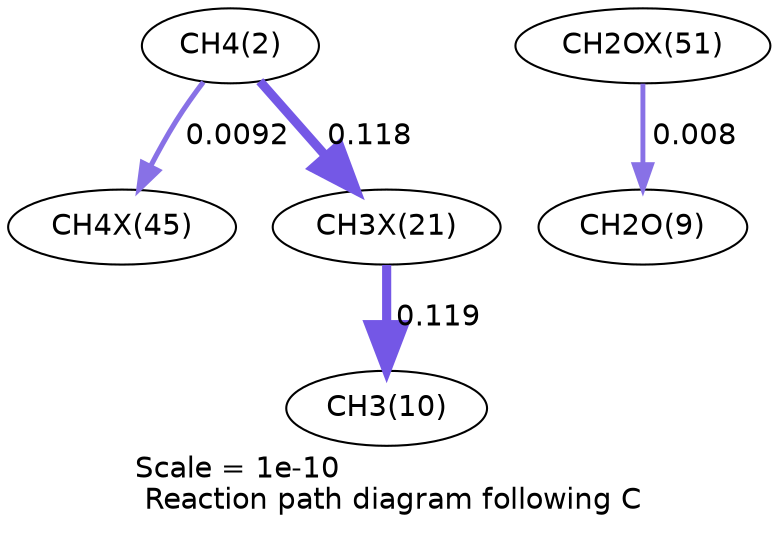 digraph reaction_paths {
center=1;
s4 -> s68[fontname="Helvetica", penwidth=2.46, arrowsize=1.23, color="0.7, 0.509, 0.9"
, label=" 0.0092"];
s4 -> s60[fontname="Helvetica", penwidth=4.39, arrowsize=2.19, color="0.7, 0.618, 0.9"
, label=" 0.118"];
s60 -> s12[fontname="Helvetica", penwidth=4.39, arrowsize=2.2, color="0.7, 0.619, 0.9"
, label=" 0.119"];
s73 -> s11[fontname="Helvetica", penwidth=2.35, arrowsize=1.18, color="0.7, 0.508, 0.9"
, label=" 0.008"];
s4 [ fontname="Helvetica", label="CH4(2)"];
s11 [ fontname="Helvetica", label="CH2O(9)"];
s12 [ fontname="Helvetica", label="CH3(10)"];
s60 [ fontname="Helvetica", label="CH3X(21)"];
s68 [ fontname="Helvetica", label="CH4X(45)"];
s73 [ fontname="Helvetica", label="CH2OX(51)"];
 label = "Scale = 1e-10\l Reaction path diagram following C";
 fontname = "Helvetica";
}
